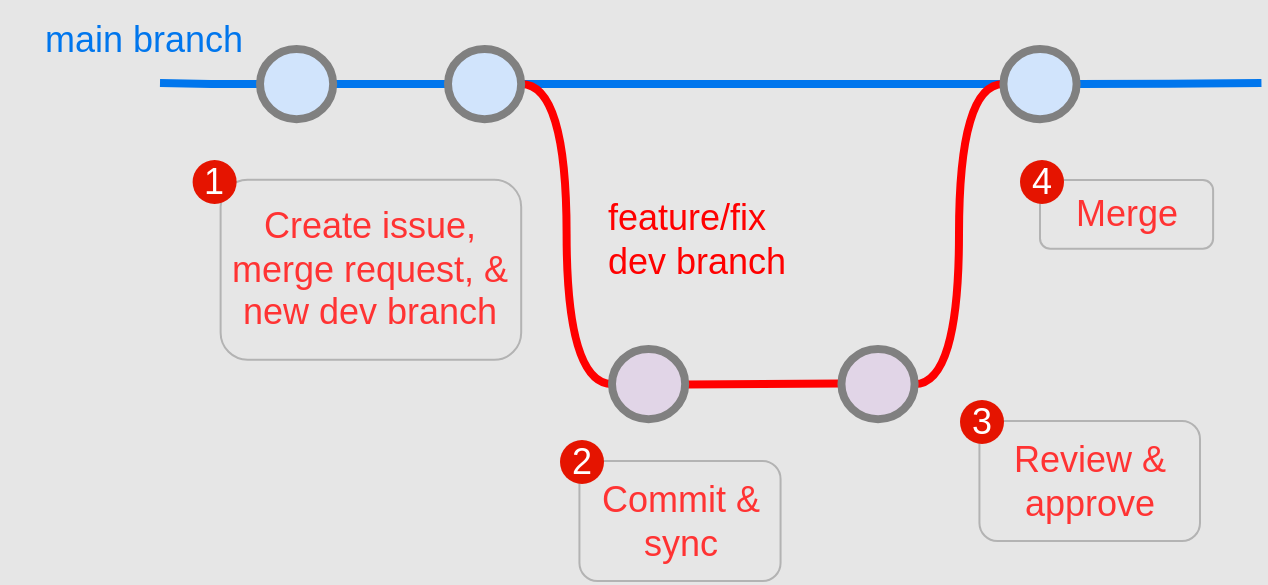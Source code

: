 <mxfile version="16.4.0" type="device"><diagram id="WI9T0HZ2pTsCkuznbFz-" name="Page-1"><mxGraphModel dx="-207" dy="721" grid="1" gridSize="10" guides="1" tooltips="1" connect="1" arrows="1" fold="1" page="1" pageScale="1" pageWidth="1169" pageHeight="827" background="#E6E6E6" math="0" shadow="0"><root><mxCell id="0"/><mxCell id="1" parent="0"/><mxCell id="-bOPuHLhmok3vP8kMxmB-167" value="&lt;div&gt;&lt;span&gt;feature/fix dev branch&lt;/span&gt;&lt;/div&gt;" style="text;html=1;strokeColor=none;fillColor=none;align=left;verticalAlign=middle;whiteSpace=wrap;overflow=hidden;fontSize=18;fontStyle=0;fontColor=#FF0000;rotation=0;container=0;" parent="1" vertex="1"><mxGeometry x="1622" y="329.86" width="100" height="60" as="geometry"/></mxCell><mxCell id="-bOPuHLhmok3vP8kMxmB-178" value="&lt;font style=&quot;font-size: 18px&quot;&gt;&lt;font color=&quot;#0076ed&quot; style=&quot;font-size: 18px&quot;&gt;main branch&lt;/font&gt;&lt;br style=&quot;font-size: 18px&quot;&gt;&lt;/font&gt;" style="text;html=1;strokeColor=none;fillColor=none;align=center;verticalAlign=middle;whiteSpace=wrap;overflow=hidden;fontSize=18;fontStyle=0;fontColor=#009900;rotation=0;container=0;" parent="1" vertex="1"><mxGeometry x="1320" y="240" width="143.54" height="40" as="geometry"/></mxCell><mxCell id="-9aN_gS3w6yBOFEbKkyr-3" value="&lt;span style=&quot;color: rgb(255 , 51 , 51)&quot;&gt;Create issue, merge request, &amp;amp; new dev branch&lt;/span&gt;" style="rounded=1;whiteSpace=wrap;html=1;labelBackgroundColor=none;fontSize=18;fontColor=#FF9933;strokeColor=#B3B3B3;fillColor=none;" parent="1" vertex="1"><mxGeometry x="1430.31" y="329.86" width="150.28" height="90" as="geometry"/></mxCell><mxCell id="-9aN_gS3w6yBOFEbKkyr-1" value="1" style="ellipse;whiteSpace=wrap;html=1;aspect=fixed;labelBackgroundColor=none;fontSize=18;strokeColor=none;fillColor=#e51400;fontColor=#ffffff;" parent="1" vertex="1"><mxGeometry x="1416.31" y="320" width="22" height="22" as="geometry"/></mxCell><mxCell id="-9aN_gS3w6yBOFEbKkyr-4" value="&lt;span style=&quot;color: rgb(255 , 51 , 51)&quot;&gt;Commit &amp;amp; sync&lt;/span&gt;" style="rounded=1;whiteSpace=wrap;html=1;labelBackgroundColor=none;fontSize=18;fontColor=#FF9933;strokeColor=#B3B3B3;fillColor=none;" parent="1" vertex="1"><mxGeometry x="1609.72" y="470.51" width="100.56" height="60" as="geometry"/></mxCell><mxCell id="-9aN_gS3w6yBOFEbKkyr-5" value="2" style="ellipse;whiteSpace=wrap;html=1;aspect=fixed;labelBackgroundColor=none;fontSize=18;strokeColor=none;fillColor=#e51400;fontColor=#ffffff;" parent="1" vertex="1"><mxGeometry x="1600" y="460" width="22" height="22" as="geometry"/></mxCell><mxCell id="-9aN_gS3w6yBOFEbKkyr-6" value="&lt;span style=&quot;color: rgb(255 , 51 , 51)&quot;&gt;Review &amp;amp; approve&lt;/span&gt;" style="rounded=1;whiteSpace=wrap;html=1;labelBackgroundColor=none;fontSize=18;fontColor=#FF9933;strokeColor=#B3B3B3;fillColor=none;" parent="1" vertex="1"><mxGeometry x="1809.72" y="450.51" width="110.28" height="60" as="geometry"/></mxCell><mxCell id="-9aN_gS3w6yBOFEbKkyr-7" value="3" style="ellipse;whiteSpace=wrap;html=1;aspect=fixed;labelBackgroundColor=none;fontSize=18;strokeColor=none;fillColor=#e51400;fontColor=#ffffff;" parent="1" vertex="1"><mxGeometry x="1800" y="440" width="22" height="22" as="geometry"/></mxCell><mxCell id="-9aN_gS3w6yBOFEbKkyr-8" value="&lt;span style=&quot;color: rgb(255 , 51 , 51)&quot;&gt;Merge&lt;/span&gt;" style="rounded=1;whiteSpace=wrap;html=1;labelBackgroundColor=none;fontSize=18;fontColor=#FF9933;strokeColor=#B3B3B3;fillColor=none;" parent="1" vertex="1"><mxGeometry x="1840" y="330" width="86.56" height="34.41" as="geometry"/></mxCell><mxCell id="-9aN_gS3w6yBOFEbKkyr-9" value="4" style="ellipse;whiteSpace=wrap;html=1;aspect=fixed;labelBackgroundColor=none;fontSize=18;strokeColor=none;fillColor=#e51400;fontColor=#ffffff;" parent="1" vertex="1"><mxGeometry x="1830" y="320" width="22" height="22" as="geometry"/></mxCell><mxCell id="-bOPuHLhmok3vP8kMxmB-159" value="" style="edgeStyle=orthogonalEdgeStyle;curved=1;rounded=0;orthogonalLoop=1;jettySize=auto;html=1;endArrow=none;endFill=0;strokeWidth=4;fontFamily=Courier New;fontSize=18;exitX=1;exitY=0.5;exitDx=0;exitDy=0;exitPerimeter=0;strokeColor=#0076ED;" parent="1" source="-bOPuHLhmok3vP8kMxmB-176" target="-bOPuHLhmok3vP8kMxmB-158" edge="1"><mxGeometry x="1743.002" y="-182.505" as="geometry"><mxPoint x="1708.002" y="281.495" as="sourcePoint"/></mxGeometry></mxCell><mxCell id="-bOPuHLhmok3vP8kMxmB-160" value="" style="edgeStyle=orthogonalEdgeStyle;curved=1;rounded=0;orthogonalLoop=1;jettySize=auto;html=1;endArrow=none;endFill=0;strokeWidth=4;fontFamily=Courier New;fontSize=18;strokeColor=#0076ED;" parent="1" source="-bOPuHLhmok3vP8kMxmB-158" edge="1"><mxGeometry x="1798.722" y="-182.505" as="geometry"><mxPoint x="1950.722" y="281.495" as="targetPoint"/></mxGeometry></mxCell><mxCell id="-bOPuHLhmok3vP8kMxmB-163" style="edgeStyle=orthogonalEdgeStyle;curved=1;rounded=0;html=1;entryX=0;entryY=0.5;entryPerimeter=0;endArrow=none;endFill=0;jettySize=auto;orthogonalLoop=1;strokeWidth=4;fontSize=18;exitX=1;exitY=0.5;exitDx=0;exitDy=0;exitPerimeter=0;strokeColor=#FF0000;fontColor=#FF0000;" parent="1" source="-bOPuHLhmok3vP8kMxmB-176" target="-bOPuHLhmok3vP8kMxmB-162" edge="1"><mxGeometry x="1907.002" y="-292.505" as="geometry"><mxPoint x="1527.002" y="281.495" as="sourcePoint"/></mxGeometry></mxCell><mxCell id="-bOPuHLhmok3vP8kMxmB-164" style="edgeStyle=orthogonalEdgeStyle;curved=1;rounded=0;html=1;exitX=1;exitY=0.5;exitPerimeter=0;entryX=0;entryY=0.5;entryPerimeter=0;endArrow=none;endFill=0;jettySize=auto;orthogonalLoop=1;strokeWidth=4;fontSize=18;entryDx=0;entryDy=0;strokeColor=#FF0000;fontColor=#FF0000;" parent="1" source="-bOPuHLhmok3vP8kMxmB-165" target="-bOPuHLhmok3vP8kMxmB-158" edge="1"><mxGeometry x="1947.722" y="-159.505" as="geometry"><mxPoint x="1915.722" y="304.495" as="targetPoint"/></mxGeometry></mxCell><mxCell id="-bOPuHLhmok3vP8kMxmB-166" style="edgeStyle=orthogonalEdgeStyle;curved=1;rounded=0;html=1;exitX=1;exitY=0.5;exitPerimeter=0;endArrow=none;endFill=0;jettySize=auto;orthogonalLoop=1;strokeWidth=4;fontSize=18;exitDx=0;exitDy=0;strokeColor=#FF0000;fontColor=#FF0000;" parent="1" edge="1"><mxGeometry x="1893.722" y="-123.715" as="geometry"><mxPoint x="1663.722" y="432.285" as="sourcePoint"/><mxPoint x="1740.72" y="431.79" as="targetPoint"/><Array as="points"><mxPoint x="1740.722" y="432.285"/></Array></mxGeometry></mxCell><mxCell id="-bOPuHLhmok3vP8kMxmB-177" value="" style="edgeStyle=orthogonalEdgeStyle;curved=1;rounded=0;orthogonalLoop=1;jettySize=auto;html=1;endArrow=none;endFill=0;strokeWidth=4;fontFamily=Courier New;fontSize=18;exitX=1;exitY=0.5;exitDx=0;exitDy=0;exitPerimeter=0;entryX=0;entryY=0.5;entryDx=0;entryDy=0;entryPerimeter=0;strokeColor=#0076ED;" parent="1" source="-bOPuHLhmok3vP8kMxmB-157" target="-bOPuHLhmok3vP8kMxmB-176" edge="1"><mxGeometry x="1499.002" y="-6.505" as="geometry"><mxPoint x="1323.002" y="458.495" as="sourcePoint"/><mxPoint x="1451.002" y="475.495" as="targetPoint"/></mxGeometry></mxCell><mxCell id="-bOPuHLhmok3vP8kMxmB-161" value="" style="edgeStyle=orthogonalEdgeStyle;rounded=0;html=1;jettySize=auto;orthogonalLoop=1;strokeWidth=4;endArrow=none;endFill=0;strokeColor=#0076ED;fontSize=18;" parent="1" target="-bOPuHLhmok3vP8kMxmB-157" edge="1"><mxGeometry x="1291.002" y="281.495" as="geometry"><mxPoint x="1400.002" y="281.495" as="sourcePoint"/></mxGeometry></mxCell><mxCell id="-bOPuHLhmok3vP8kMxmB-162" value="" style="verticalLabelPosition=bottom;verticalAlign=top;html=1;strokeWidth=4;shape=mxgraph.flowchart.on-page_reference;plain-purple;gradientColor=none;strokeColor=#808080;rotation=0;container=0;fontSize=18;" parent="1" vertex="1"><mxGeometry x="1626.002" y="414.495" width="36.585" height="35.085" as="geometry"/></mxCell><mxCell id="-bOPuHLhmok3vP8kMxmB-165" value="" style="verticalLabelPosition=bottom;verticalAlign=top;html=1;strokeWidth=4;shape=mxgraph.flowchart.on-page_reference;plain-purple;gradientColor=none;strokeColor=#808080;rotation=0;container=0;fontSize=18;" parent="1" vertex="1"><mxGeometry x="1740.722" y="414.495" width="36.585" height="35.085" as="geometry"/></mxCell><mxCell id="-bOPuHLhmok3vP8kMxmB-158" value="" style="verticalLabelPosition=bottom;verticalAlign=top;html=1;strokeWidth=4;shape=mxgraph.flowchart.on-page_reference;plain-blue;gradientColor=none;strokeColor=#808080;rotation=0;container=0;fillColor=#D1E4FC;fontSize=18;" parent="1" vertex="1"><mxGeometry x="1821.722" y="264.495" width="36.585" height="35.085" as="geometry"/></mxCell><mxCell id="-bOPuHLhmok3vP8kMxmB-176" value="" style="verticalLabelPosition=bottom;verticalAlign=top;html=1;strokeWidth=4;shape=mxgraph.flowchart.on-page_reference;plain-blue;gradientColor=none;strokeColor=#808080;rotation=0;container=0;fillColor=#D1E4FC;fontSize=18;" parent="1" vertex="1"><mxGeometry x="1544.002" y="264.495" width="36.585" height="35.085" as="geometry"/></mxCell><mxCell id="-bOPuHLhmok3vP8kMxmB-157" value="" style="verticalLabelPosition=bottom;verticalAlign=top;html=1;strokeWidth=4;shape=mxgraph.flowchart.on-page_reference;plain-blue;gradientColor=none;strokeColor=#808080;rotation=0;container=0;fillColor=#D1E4FC;fontSize=18;" parent="1" vertex="1"><mxGeometry x="1450.002" y="264.495" width="36.585" height="35.085" as="geometry"/></mxCell></root></mxGraphModel></diagram></mxfile>